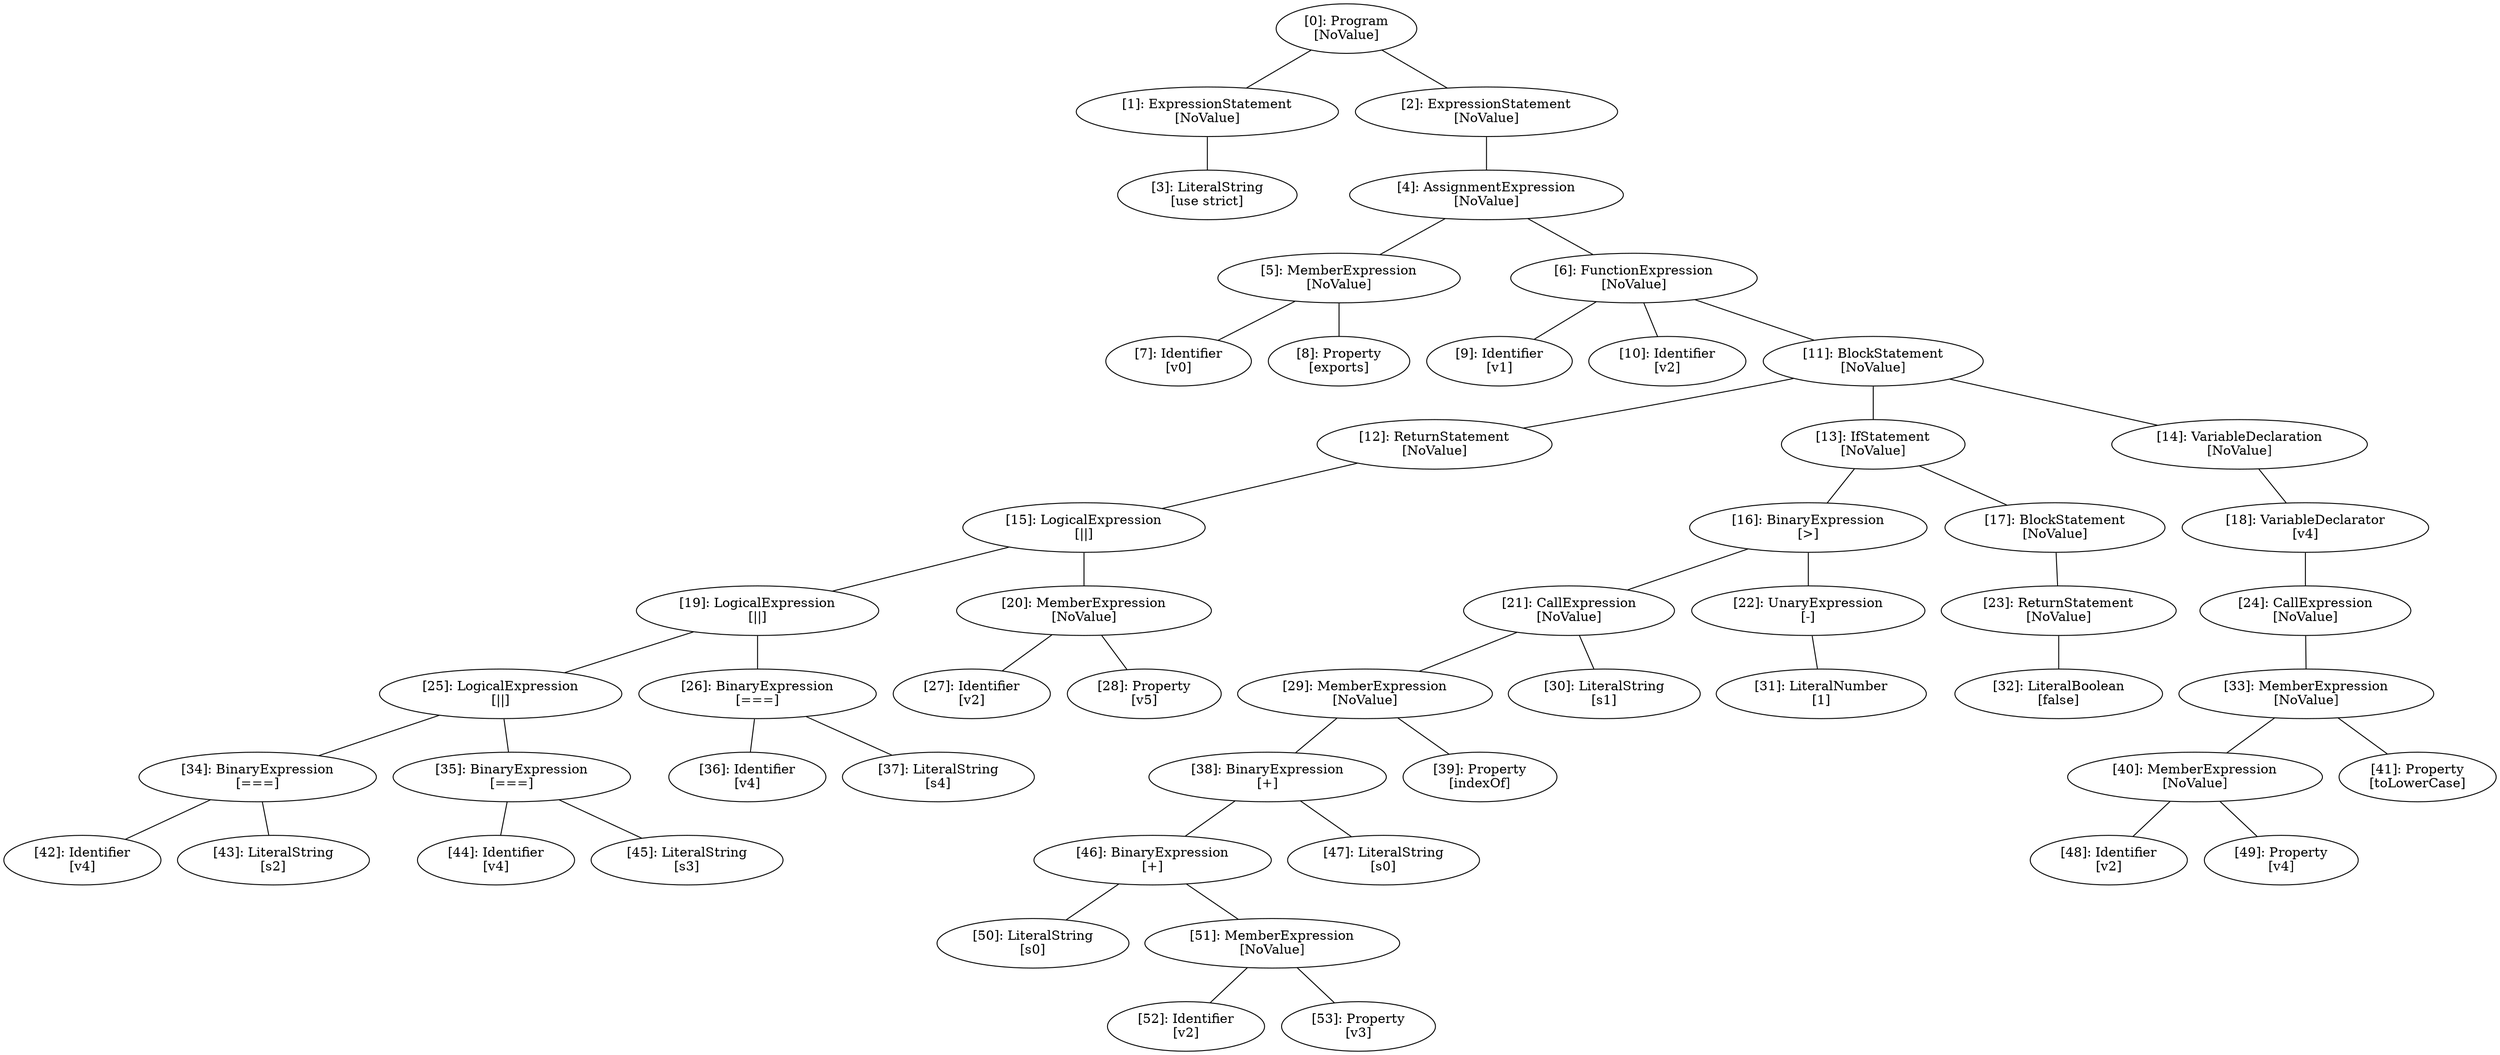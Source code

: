 // Result
graph {
	0 [label="[0]: Program
[NoValue]"]
	1 [label="[1]: ExpressionStatement
[NoValue]"]
	2 [label="[2]: ExpressionStatement
[NoValue]"]
	3 [label="[3]: LiteralString
[use strict]"]
	4 [label="[4]: AssignmentExpression
[NoValue]"]
	5 [label="[5]: MemberExpression
[NoValue]"]
	6 [label="[6]: FunctionExpression
[NoValue]"]
	7 [label="[7]: Identifier
[v0]"]
	8 [label="[8]: Property
[exports]"]
	9 [label="[9]: Identifier
[v1]"]
	10 [label="[10]: Identifier
[v2]"]
	11 [label="[11]: BlockStatement
[NoValue]"]
	12 [label="[12]: ReturnStatement
[NoValue]"]
	13 [label="[13]: IfStatement
[NoValue]"]
	14 [label="[14]: VariableDeclaration
[NoValue]"]
	15 [label="[15]: LogicalExpression
[||]"]
	16 [label="[16]: BinaryExpression
[>]"]
	17 [label="[17]: BlockStatement
[NoValue]"]
	18 [label="[18]: VariableDeclarator
[v4]"]
	19 [label="[19]: LogicalExpression
[||]"]
	20 [label="[20]: MemberExpression
[NoValue]"]
	21 [label="[21]: CallExpression
[NoValue]"]
	22 [label="[22]: UnaryExpression
[-]"]
	23 [label="[23]: ReturnStatement
[NoValue]"]
	24 [label="[24]: CallExpression
[NoValue]"]
	25 [label="[25]: LogicalExpression
[||]"]
	26 [label="[26]: BinaryExpression
[===]"]
	27 [label="[27]: Identifier
[v2]"]
	28 [label="[28]: Property
[v5]"]
	29 [label="[29]: MemberExpression
[NoValue]"]
	30 [label="[30]: LiteralString
[s1]"]
	31 [label="[31]: LiteralNumber
[1]"]
	32 [label="[32]: LiteralBoolean
[false]"]
	33 [label="[33]: MemberExpression
[NoValue]"]
	34 [label="[34]: BinaryExpression
[===]"]
	35 [label="[35]: BinaryExpression
[===]"]
	36 [label="[36]: Identifier
[v4]"]
	37 [label="[37]: LiteralString
[s4]"]
	38 [label="[38]: BinaryExpression
[+]"]
	39 [label="[39]: Property
[indexOf]"]
	40 [label="[40]: MemberExpression
[NoValue]"]
	41 [label="[41]: Property
[toLowerCase]"]
	42 [label="[42]: Identifier
[v4]"]
	43 [label="[43]: LiteralString
[s2]"]
	44 [label="[44]: Identifier
[v4]"]
	45 [label="[45]: LiteralString
[s3]"]
	46 [label="[46]: BinaryExpression
[+]"]
	47 [label="[47]: LiteralString
[s0]"]
	48 [label="[48]: Identifier
[v2]"]
	49 [label="[49]: Property
[v4]"]
	50 [label="[50]: LiteralString
[s0]"]
	51 [label="[51]: MemberExpression
[NoValue]"]
	52 [label="[52]: Identifier
[v2]"]
	53 [label="[53]: Property
[v3]"]
	0 -- 1
	0 -- 2
	1 -- 3
	2 -- 4
	4 -- 5
	4 -- 6
	5 -- 7
	5 -- 8
	6 -- 9
	6 -- 10
	6 -- 11
	11 -- 12
	11 -- 13
	11 -- 14
	12 -- 15
	13 -- 16
	13 -- 17
	14 -- 18
	15 -- 19
	15 -- 20
	16 -- 21
	16 -- 22
	17 -- 23
	18 -- 24
	19 -- 25
	19 -- 26
	20 -- 27
	20 -- 28
	21 -- 29
	21 -- 30
	22 -- 31
	23 -- 32
	24 -- 33
	25 -- 34
	25 -- 35
	26 -- 36
	26 -- 37
	29 -- 38
	29 -- 39
	33 -- 40
	33 -- 41
	34 -- 42
	34 -- 43
	35 -- 44
	35 -- 45
	38 -- 46
	38 -- 47
	40 -- 48
	40 -- 49
	46 -- 50
	46 -- 51
	51 -- 52
	51 -- 53
}
